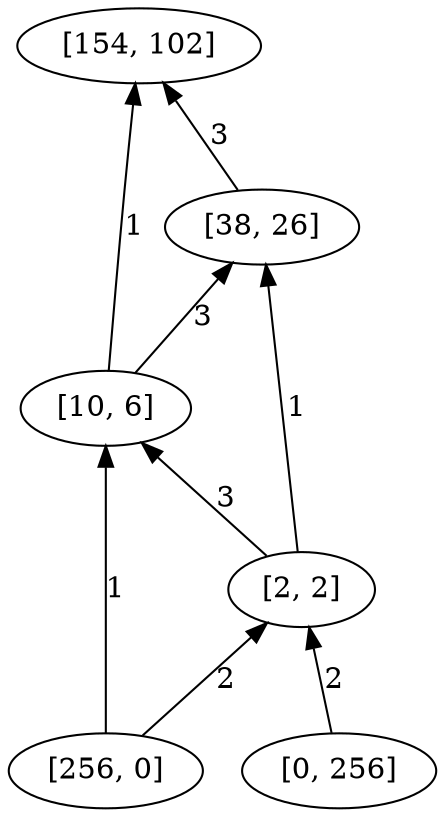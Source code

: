 digraph "DD" { 
rankdir = "BT" 
graph [ ordering = "out"];
5001 -> 3[label = "1"];
5001 -> 4[label = "2"];
5002 -> 4[label = "2"];
2 -> 1[label = "3"];
3 -> 1[label = "1"];
3 -> 2[label = "3"];
4 -> 2[label = "1"];
4 -> 3[label = "3"];
5001 [label = "[256, 0]",  shape = oval]
5002 [label = "[0, 256]",  shape = oval]
1 [label = "[154, 102]",  shape = oval]
2 [label = "[38, 26]",  shape = oval]
3 [label = "[10, 6]",  shape = oval]
4 [label = "[2, 2]",  shape = oval]
}
